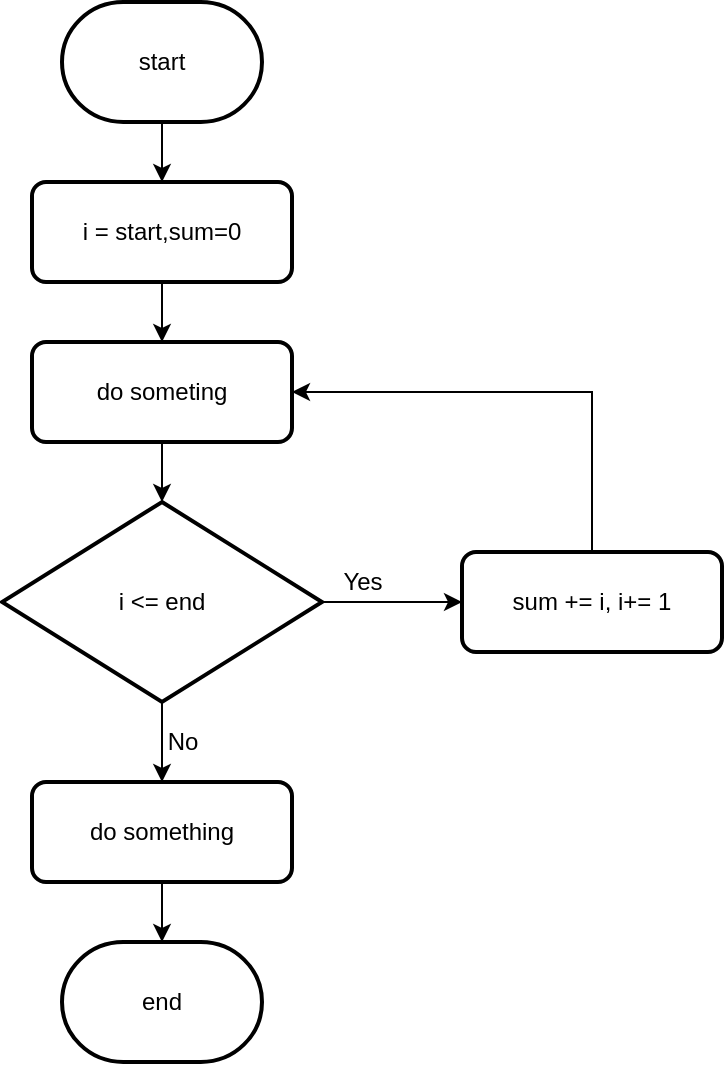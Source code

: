 <mxfile version="14.1.2" type="github"><diagram id="W-E8cIjQM36mwO9_U0tl" name="第 1 页"><mxGraphModel dx="772" dy="433" grid="1" gridSize="10" guides="1" tooltips="1" connect="1" arrows="1" fold="1" page="1" pageScale="1" pageWidth="827" pageHeight="1169" math="0" shadow="0"><root><mxCell id="0"/><mxCell id="1" parent="0"/><mxCell id="q-bFgWGt56W3-2PYsqPj-30" style="edgeStyle=orthogonalEdgeStyle;rounded=0;orthogonalLoop=1;jettySize=auto;html=1;exitX=0.5;exitY=1;exitDx=0;exitDy=0;exitPerimeter=0;entryX=0.5;entryY=0;entryDx=0;entryDy=0;" edge="1" parent="1" source="q-bFgWGt56W3-2PYsqPj-2" target="q-bFgWGt56W3-2PYsqPj-29"><mxGeometry relative="1" as="geometry"/></mxCell><mxCell id="q-bFgWGt56W3-2PYsqPj-2" value="start" style="strokeWidth=2;html=1;shape=mxgraph.flowchart.terminator;whiteSpace=wrap;" vertex="1" parent="1"><mxGeometry x="290" y="70" width="100" height="60" as="geometry"/></mxCell><mxCell id="q-bFgWGt56W3-2PYsqPj-3" value="end" style="strokeWidth=2;html=1;shape=mxgraph.flowchart.terminator;whiteSpace=wrap;" vertex="1" parent="1"><mxGeometry x="290" y="540" width="100" height="60" as="geometry"/></mxCell><mxCell id="q-bFgWGt56W3-2PYsqPj-9" style="edgeStyle=orthogonalEdgeStyle;rounded=0;orthogonalLoop=1;jettySize=auto;html=1;entryX=0.5;entryY=0;entryDx=0;entryDy=0;entryPerimeter=0;" edge="1" parent="1" source="q-bFgWGt56W3-2PYsqPj-5" target="q-bFgWGt56W3-2PYsqPj-7"><mxGeometry relative="1" as="geometry"/></mxCell><mxCell id="q-bFgWGt56W3-2PYsqPj-5" value="do someting" style="rounded=1;whiteSpace=wrap;html=1;absoluteArcSize=1;arcSize=14;strokeWidth=2;" vertex="1" parent="1"><mxGeometry x="275" y="240" width="130" height="50" as="geometry"/></mxCell><mxCell id="q-bFgWGt56W3-2PYsqPj-11" style="edgeStyle=orthogonalEdgeStyle;rounded=0;orthogonalLoop=1;jettySize=auto;html=1;" edge="1" parent="1" source="q-bFgWGt56W3-2PYsqPj-6" target="q-bFgWGt56W3-2PYsqPj-3"><mxGeometry relative="1" as="geometry"/></mxCell><mxCell id="q-bFgWGt56W3-2PYsqPj-6" value="do something" style="rounded=1;whiteSpace=wrap;html=1;absoluteArcSize=1;arcSize=14;strokeWidth=2;" vertex="1" parent="1"><mxGeometry x="275" y="460" width="130" height="50" as="geometry"/></mxCell><mxCell id="q-bFgWGt56W3-2PYsqPj-10" style="edgeStyle=orthogonalEdgeStyle;rounded=0;orthogonalLoop=1;jettySize=auto;html=1;" edge="1" parent="1" source="q-bFgWGt56W3-2PYsqPj-7" target="q-bFgWGt56W3-2PYsqPj-6"><mxGeometry relative="1" as="geometry"/></mxCell><mxCell id="q-bFgWGt56W3-2PYsqPj-24" style="edgeStyle=orthogonalEdgeStyle;rounded=0;orthogonalLoop=1;jettySize=auto;html=1;exitX=1;exitY=0.5;exitDx=0;exitDy=0;exitPerimeter=0;entryX=0;entryY=0.5;entryDx=0;entryDy=0;" edge="1" parent="1" source="q-bFgWGt56W3-2PYsqPj-7" target="q-bFgWGt56W3-2PYsqPj-17"><mxGeometry relative="1" as="geometry"/></mxCell><mxCell id="q-bFgWGt56W3-2PYsqPj-7" value="i &amp;lt;= end" style="strokeWidth=2;html=1;shape=mxgraph.flowchart.decision;whiteSpace=wrap;" vertex="1" parent="1"><mxGeometry x="260" y="320" width="160" height="100" as="geometry"/></mxCell><mxCell id="q-bFgWGt56W3-2PYsqPj-25" style="edgeStyle=orthogonalEdgeStyle;rounded=0;orthogonalLoop=1;jettySize=auto;html=1;exitX=0.5;exitY=0;exitDx=0;exitDy=0;entryX=1;entryY=0.5;entryDx=0;entryDy=0;" edge="1" parent="1" source="q-bFgWGt56W3-2PYsqPj-17" target="q-bFgWGt56W3-2PYsqPj-5"><mxGeometry relative="1" as="geometry"/></mxCell><mxCell id="q-bFgWGt56W3-2PYsqPj-17" value="sum += i, i+= 1" style="rounded=1;whiteSpace=wrap;html=1;absoluteArcSize=1;arcSize=14;strokeWidth=2;" vertex="1" parent="1"><mxGeometry x="490" y="345" width="130" height="50" as="geometry"/></mxCell><mxCell id="q-bFgWGt56W3-2PYsqPj-27" value="No" style="text;html=1;align=center;verticalAlign=middle;resizable=0;points=[];autosize=1;" vertex="1" parent="1"><mxGeometry x="335" y="430" width="30" height="20" as="geometry"/></mxCell><mxCell id="q-bFgWGt56W3-2PYsqPj-28" value="Yes" style="text;html=1;align=center;verticalAlign=middle;resizable=0;points=[];autosize=1;" vertex="1" parent="1"><mxGeometry x="420" y="350" width="40" height="20" as="geometry"/></mxCell><mxCell id="q-bFgWGt56W3-2PYsqPj-31" style="edgeStyle=orthogonalEdgeStyle;rounded=0;orthogonalLoop=1;jettySize=auto;html=1;exitX=0.5;exitY=1;exitDx=0;exitDy=0;entryX=0.5;entryY=0;entryDx=0;entryDy=0;" edge="1" parent="1" source="q-bFgWGt56W3-2PYsqPj-29" target="q-bFgWGt56W3-2PYsqPj-5"><mxGeometry relative="1" as="geometry"/></mxCell><mxCell id="q-bFgWGt56W3-2PYsqPj-29" value="i = start,sum=0" style="rounded=1;whiteSpace=wrap;html=1;absoluteArcSize=1;arcSize=14;strokeWidth=2;" vertex="1" parent="1"><mxGeometry x="275" y="160" width="130" height="50" as="geometry"/></mxCell></root></mxGraphModel></diagram></mxfile>